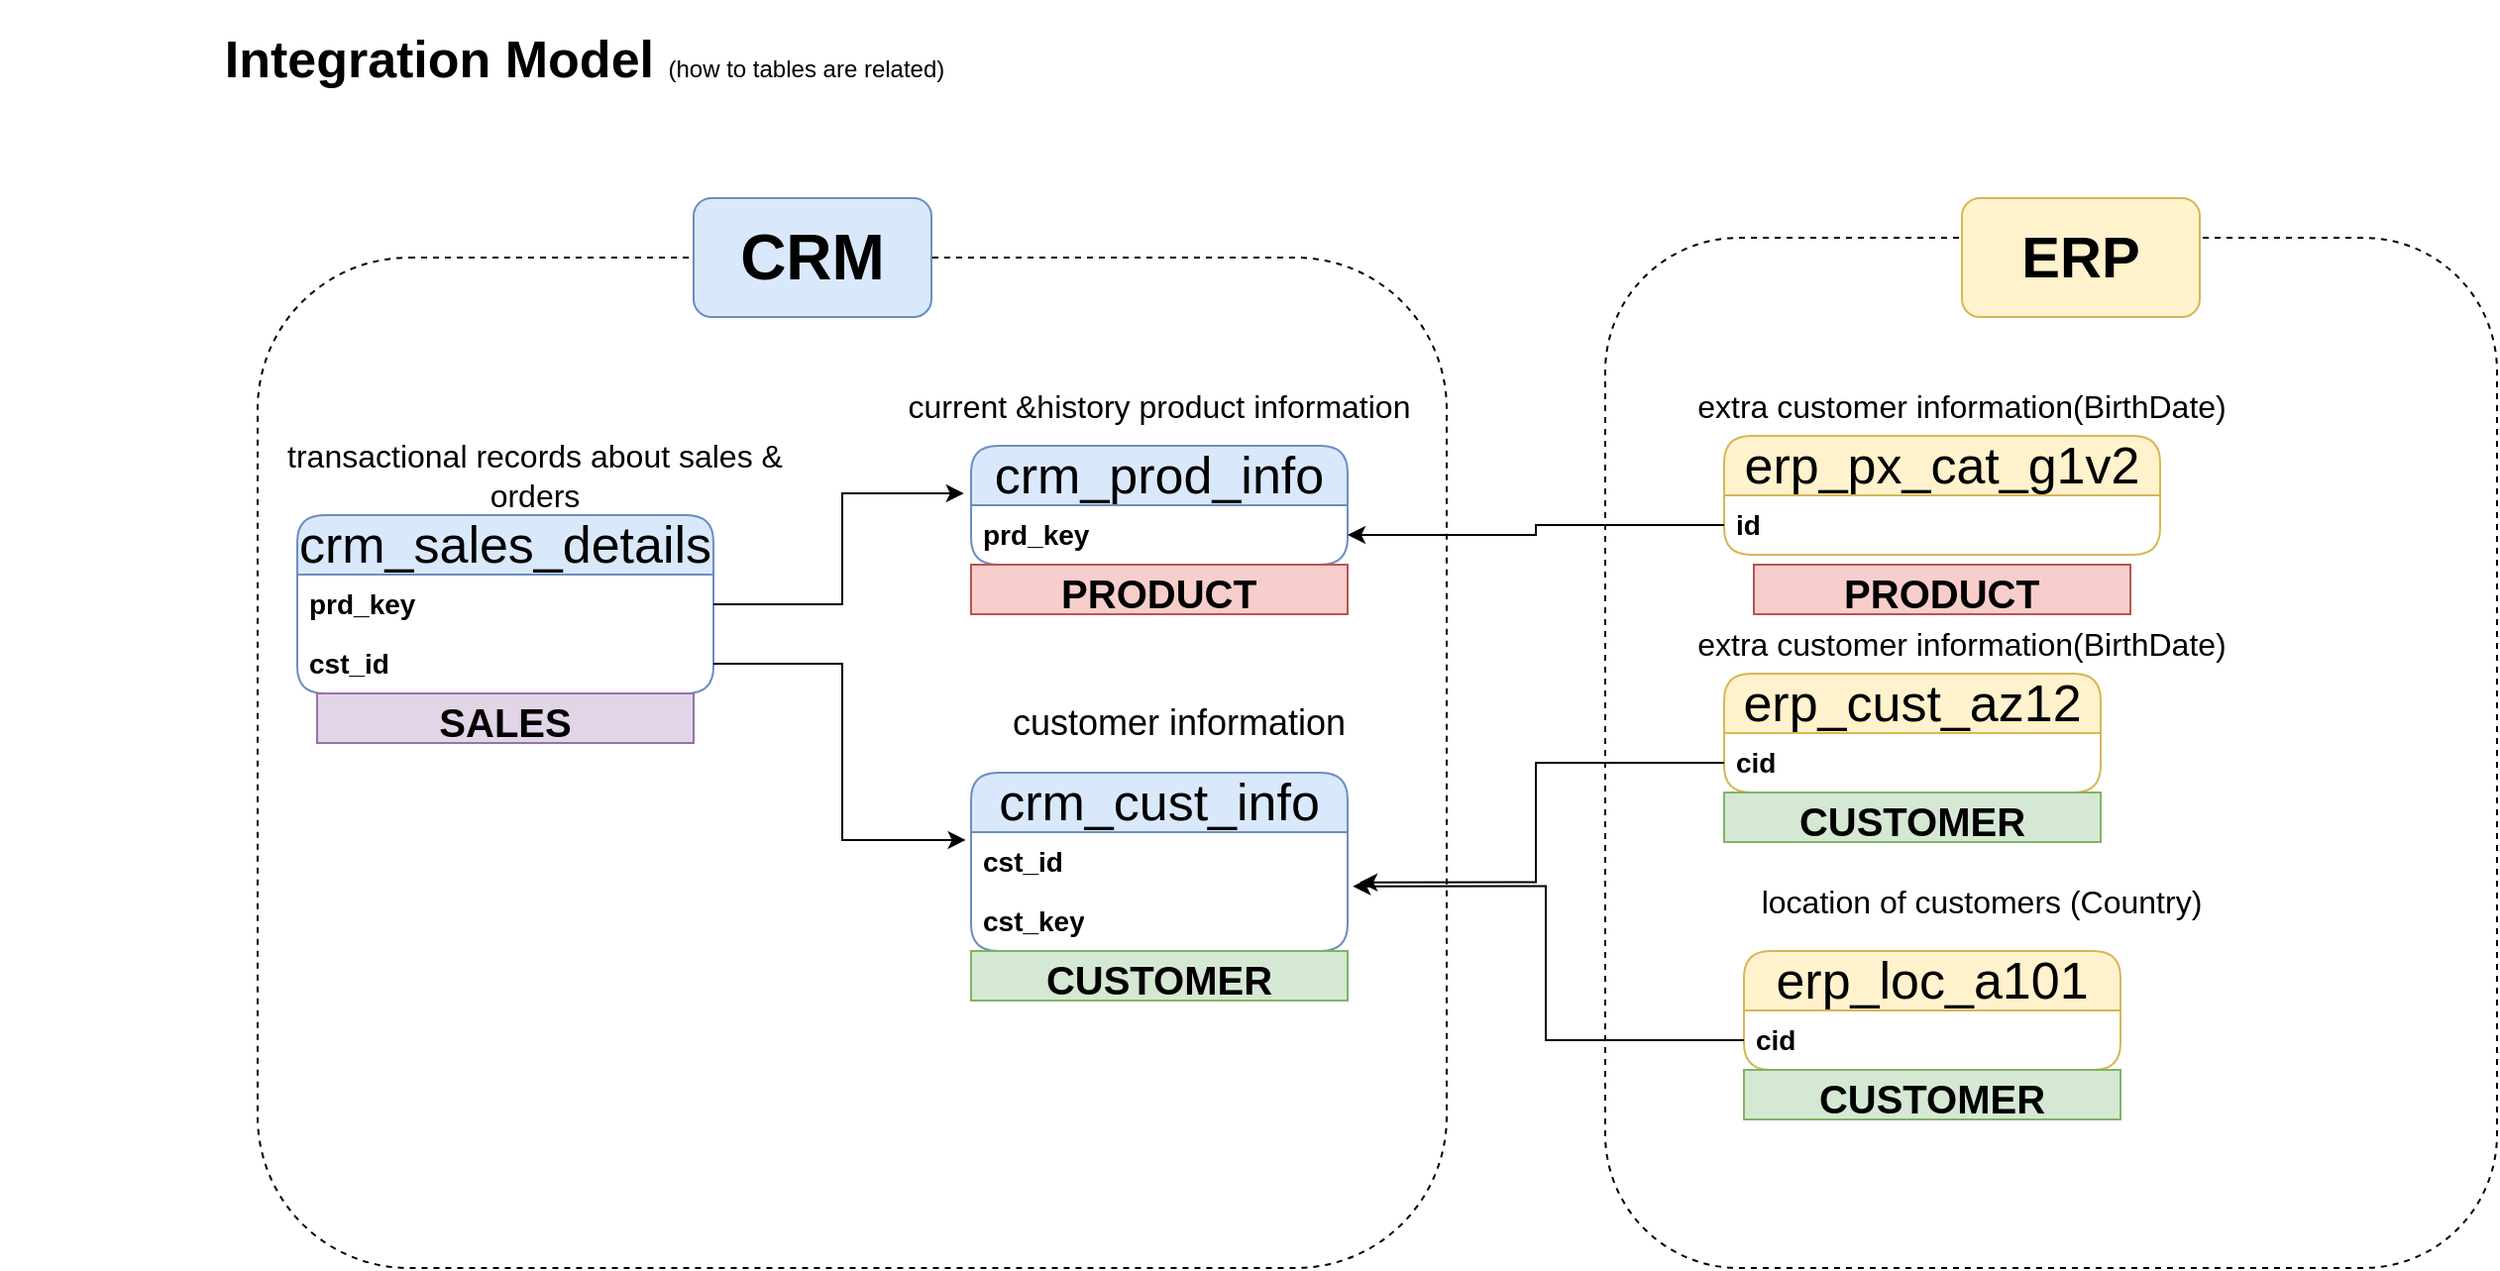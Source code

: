 <mxfile version="28.2.5">
  <diagram name="Page-1" id="O5WXcYFZ2S0y1Yo8877V">
    <mxGraphModel dx="2108" dy="1056" grid="1" gridSize="10" guides="1" tooltips="1" connect="1" arrows="1" fold="1" page="1" pageScale="1" pageWidth="850" pageHeight="1100" math="0" shadow="0">
      <root>
        <mxCell id="0" />
        <mxCell id="1" parent="0" />
        <mxCell id="lsm1bGDpPcFfRCzxnVED-1" value="&lt;b&gt;&lt;font style=&quot;font-size: 26px;&quot;&gt;Integration Model &lt;/font&gt;&lt;/b&gt;(how to tables are related)" style="text;html=1;align=center;verticalAlign=middle;whiteSpace=wrap;rounded=0;" parent="1" vertex="1">
          <mxGeometry x="-130" y="20" width="590" height="60" as="geometry" />
        </mxCell>
        <mxCell id="lsm1bGDpPcFfRCzxnVED-2" value="crm_cust_info" style="swimlane;fontStyle=0;childLayout=stackLayout;horizontal=1;startSize=30;horizontalStack=0;resizeParent=1;resizeParentMax=0;resizeLast=0;collapsible=1;marginBottom=0;whiteSpace=wrap;html=1;rounded=1;fillColor=#dae8fc;strokeColor=#6c8ebf;fontSize=26;" parent="1" vertex="1">
          <mxGeometry x="360" y="410" width="190" height="90" as="geometry" />
        </mxCell>
        <mxCell id="lsm1bGDpPcFfRCzxnVED-3" value="&lt;b&gt;&lt;font style=&quot;font-size: 14px;&quot;&gt;cst_id&lt;/font&gt;&lt;/b&gt;" style="text;strokeColor=none;fillColor=none;align=left;verticalAlign=middle;spacingLeft=4;spacingRight=4;overflow=hidden;points=[[0,0.5],[1,0.5]];portConstraint=eastwest;rotatable=0;whiteSpace=wrap;html=1;" parent="lsm1bGDpPcFfRCzxnVED-2" vertex="1">
          <mxGeometry y="30" width="190" height="30" as="geometry" />
        </mxCell>
        <mxCell id="lsm1bGDpPcFfRCzxnVED-23" value="&lt;b&gt;&lt;font style=&quot;font-size: 14px;&quot;&gt;cst_key&lt;/font&gt;&lt;/b&gt;" style="text;strokeColor=none;fillColor=none;align=left;verticalAlign=middle;spacingLeft=4;spacingRight=4;overflow=hidden;points=[[0,0.5],[1,0.5]];portConstraint=eastwest;rotatable=0;whiteSpace=wrap;html=1;" parent="lsm1bGDpPcFfRCzxnVED-2" vertex="1">
          <mxGeometry y="60" width="190" height="30" as="geometry" />
        </mxCell>
        <mxCell id="lsm1bGDpPcFfRCzxnVED-6" value="customer information" style="text;html=1;align=center;verticalAlign=middle;whiteSpace=wrap;rounded=0;fontSize=18;" parent="1" vertex="1">
          <mxGeometry x="370" y="370" width="190" height="30" as="geometry" />
        </mxCell>
        <mxCell id="lsm1bGDpPcFfRCzxnVED-7" value="crm_prod_info" style="swimlane;fontStyle=0;childLayout=stackLayout;horizontal=1;startSize=30;horizontalStack=0;resizeParent=1;resizeParentMax=0;resizeLast=0;collapsible=1;marginBottom=0;whiteSpace=wrap;html=1;rounded=1;fillColor=#dae8fc;strokeColor=#6c8ebf;fontSize=26;" parent="1" vertex="1">
          <mxGeometry x="360" y="245" width="190" height="60" as="geometry" />
        </mxCell>
        <mxCell id="lsm1bGDpPcFfRCzxnVED-8" value="&lt;b&gt;&lt;font style=&quot;font-size: 14px;&quot;&gt;prd_key&lt;/font&gt;&lt;/b&gt;" style="text;strokeColor=none;fillColor=none;align=left;verticalAlign=middle;spacingLeft=4;spacingRight=4;overflow=hidden;points=[[0,0.5],[1,0.5]];portConstraint=eastwest;rotatable=0;whiteSpace=wrap;html=1;" parent="lsm1bGDpPcFfRCzxnVED-7" vertex="1">
          <mxGeometry y="30" width="190" height="30" as="geometry" />
        </mxCell>
        <mxCell id="lsm1bGDpPcFfRCzxnVED-9" value="current &amp;amp;history product information" style="text;html=1;align=center;verticalAlign=middle;whiteSpace=wrap;rounded=0;fontSize=16;" parent="1" vertex="1">
          <mxGeometry x="325" y="210" width="260" height="30" as="geometry" />
        </mxCell>
        <mxCell id="lsm1bGDpPcFfRCzxnVED-11" value="crm_sales_details" style="swimlane;fontStyle=0;childLayout=stackLayout;horizontal=1;startSize=30;horizontalStack=0;resizeParent=1;resizeParentMax=0;resizeLast=0;collapsible=1;marginBottom=0;whiteSpace=wrap;html=1;rounded=1;fillColor=#dae8fc;strokeColor=#6c8ebf;fontSize=26;" parent="1" vertex="1">
          <mxGeometry x="20" y="280" width="210" height="90" as="geometry" />
        </mxCell>
        <mxCell id="lsm1bGDpPcFfRCzxnVED-12" value="&lt;b&gt;&lt;font style=&quot;font-size: 14px;&quot;&gt;prd_key&lt;/font&gt;&lt;/b&gt;" style="text;strokeColor=none;fillColor=none;align=left;verticalAlign=middle;spacingLeft=4;spacingRight=4;overflow=hidden;points=[[0,0.5],[1,0.5]];portConstraint=eastwest;rotatable=0;whiteSpace=wrap;html=1;" parent="lsm1bGDpPcFfRCzxnVED-11" vertex="1">
          <mxGeometry y="30" width="210" height="30" as="geometry" />
        </mxCell>
        <mxCell id="lsm1bGDpPcFfRCzxnVED-17" value="&lt;b&gt;&lt;font style=&quot;font-size: 14px;&quot;&gt;cst_id&lt;/font&gt;&lt;/b&gt;" style="text;strokeColor=none;fillColor=none;align=left;verticalAlign=middle;spacingLeft=4;spacingRight=4;overflow=hidden;points=[[0,0.5],[1,0.5]];portConstraint=eastwest;rotatable=0;whiteSpace=wrap;html=1;" parent="lsm1bGDpPcFfRCzxnVED-11" vertex="1">
          <mxGeometry y="60" width="210" height="30" as="geometry" />
        </mxCell>
        <mxCell id="lsm1bGDpPcFfRCzxnVED-13" value="transactional records about sales &amp;amp; orders" style="text;html=1;align=center;verticalAlign=middle;whiteSpace=wrap;rounded=0;fontSize=16;" parent="1" vertex="1">
          <mxGeometry x="10" y="245" width="260" height="30" as="geometry" />
        </mxCell>
        <mxCell id="lsm1bGDpPcFfRCzxnVED-18" style="edgeStyle=orthogonalEdgeStyle;rounded=0;orthogonalLoop=1;jettySize=auto;html=1;entryX=-0.014;entryY=0.133;entryDx=0;entryDy=0;entryPerimeter=0;" parent="1" source="lsm1bGDpPcFfRCzxnVED-17" target="lsm1bGDpPcFfRCzxnVED-3" edge="1">
          <mxGeometry relative="1" as="geometry" />
        </mxCell>
        <mxCell id="lsm1bGDpPcFfRCzxnVED-19" style="edgeStyle=orthogonalEdgeStyle;rounded=0;orthogonalLoop=1;jettySize=auto;html=1;entryX=-0.019;entryY=-0.2;entryDx=0;entryDy=0;entryPerimeter=0;" parent="1" source="lsm1bGDpPcFfRCzxnVED-12" target="lsm1bGDpPcFfRCzxnVED-8" edge="1">
          <mxGeometry relative="1" as="geometry" />
        </mxCell>
        <mxCell id="lsm1bGDpPcFfRCzxnVED-20" value="erp_cust_az12" style="swimlane;fontStyle=0;childLayout=stackLayout;horizontal=1;startSize=30;horizontalStack=0;resizeParent=1;resizeParentMax=0;resizeLast=0;collapsible=1;marginBottom=0;whiteSpace=wrap;html=1;rounded=1;fillColor=#fff2cc;strokeColor=#d6b656;fontSize=26;" parent="1" vertex="1">
          <mxGeometry x="740" y="360" width="190" height="60" as="geometry" />
        </mxCell>
        <mxCell id="lsm1bGDpPcFfRCzxnVED-21" value="&lt;b&gt;&lt;font style=&quot;font-size: 14px;&quot;&gt;cid&lt;/font&gt;&lt;/b&gt;" style="text;strokeColor=none;fillColor=none;align=left;verticalAlign=middle;spacingLeft=4;spacingRight=4;overflow=hidden;points=[[0,0.5],[1,0.5]];portConstraint=eastwest;rotatable=0;whiteSpace=wrap;html=1;" parent="lsm1bGDpPcFfRCzxnVED-20" vertex="1">
          <mxGeometry y="30" width="190" height="30" as="geometry" />
        </mxCell>
        <mxCell id="lsm1bGDpPcFfRCzxnVED-22" value="extra customer information(BirthDate)" style="text;html=1;align=center;verticalAlign=middle;whiteSpace=wrap;rounded=0;fontSize=16;" parent="1" vertex="1">
          <mxGeometry x="720" y="330" width="280" height="30" as="geometry" />
        </mxCell>
        <mxCell id="lsm1bGDpPcFfRCzxnVED-25" style="edgeStyle=orthogonalEdgeStyle;rounded=0;orthogonalLoop=1;jettySize=auto;html=1;entryX=1.032;entryY=-0.156;entryDx=0;entryDy=0;entryPerimeter=0;" parent="1" source="lsm1bGDpPcFfRCzxnVED-21" target="lsm1bGDpPcFfRCzxnVED-23" edge="1">
          <mxGeometry relative="1" as="geometry" />
        </mxCell>
        <mxCell id="lsm1bGDpPcFfRCzxnVED-28" value="erp_loc_a101" style="swimlane;fontStyle=0;childLayout=stackLayout;horizontal=1;startSize=30;horizontalStack=0;resizeParent=1;resizeParentMax=0;resizeLast=0;collapsible=1;marginBottom=0;whiteSpace=wrap;html=1;rounded=1;fillColor=#fff2cc;strokeColor=#d6b656;fontSize=26;" parent="1" vertex="1">
          <mxGeometry x="750" y="500" width="190" height="60" as="geometry" />
        </mxCell>
        <mxCell id="lsm1bGDpPcFfRCzxnVED-29" value="&lt;b&gt;&lt;font style=&quot;font-size: 14px;&quot;&gt;cid&lt;/font&gt;&lt;/b&gt;" style="text;strokeColor=none;fillColor=none;align=left;verticalAlign=middle;spacingLeft=4;spacingRight=4;overflow=hidden;points=[[0,0.5],[1,0.5]];portConstraint=eastwest;rotatable=0;whiteSpace=wrap;html=1;" parent="lsm1bGDpPcFfRCzxnVED-28" vertex="1">
          <mxGeometry y="30" width="190" height="30" as="geometry" />
        </mxCell>
        <mxCell id="lsm1bGDpPcFfRCzxnVED-30" value="location of customers (Country)" style="text;html=1;align=center;verticalAlign=middle;whiteSpace=wrap;rounded=0;fontSize=16;" parent="1" vertex="1">
          <mxGeometry x="730" y="460" width="280" height="30" as="geometry" />
        </mxCell>
        <mxCell id="lsm1bGDpPcFfRCzxnVED-37" style="edgeStyle=orthogonalEdgeStyle;rounded=0;orthogonalLoop=1;jettySize=auto;html=1;entryX=1.014;entryY=-0.089;entryDx=0;entryDy=0;entryPerimeter=0;" parent="1" source="lsm1bGDpPcFfRCzxnVED-29" target="lsm1bGDpPcFfRCzxnVED-23" edge="1">
          <mxGeometry relative="1" as="geometry" />
        </mxCell>
        <mxCell id="lsm1bGDpPcFfRCzxnVED-39" value="erp_px_cat_g1v2" style="swimlane;fontStyle=0;childLayout=stackLayout;horizontal=1;startSize=30;horizontalStack=0;resizeParent=1;resizeParentMax=0;resizeLast=0;collapsible=1;marginBottom=0;whiteSpace=wrap;html=1;rounded=1;fillColor=#fff2cc;strokeColor=#d6b656;fontSize=26;" parent="1" vertex="1">
          <mxGeometry x="740" y="240" width="220" height="60" as="geometry" />
        </mxCell>
        <mxCell id="lsm1bGDpPcFfRCzxnVED-40" value="&lt;b&gt;&lt;font style=&quot;font-size: 14px;&quot;&gt;id&lt;/font&gt;&lt;/b&gt;" style="text;strokeColor=none;fillColor=none;align=left;verticalAlign=middle;spacingLeft=4;spacingRight=4;overflow=hidden;points=[[0,0.5],[1,0.5]];portConstraint=eastwest;rotatable=0;whiteSpace=wrap;html=1;" parent="lsm1bGDpPcFfRCzxnVED-39" vertex="1">
          <mxGeometry y="30" width="220" height="30" as="geometry" />
        </mxCell>
        <mxCell id="lsm1bGDpPcFfRCzxnVED-41" value="extra customer information(BirthDate)" style="text;html=1;align=center;verticalAlign=middle;whiteSpace=wrap;rounded=0;fontSize=16;" parent="1" vertex="1">
          <mxGeometry x="720" y="210" width="280" height="30" as="geometry" />
        </mxCell>
        <mxCell id="lsm1bGDpPcFfRCzxnVED-42" style="edgeStyle=orthogonalEdgeStyle;rounded=0;orthogonalLoop=1;jettySize=auto;html=1;entryX=1;entryY=0.5;entryDx=0;entryDy=0;" parent="1" source="lsm1bGDpPcFfRCzxnVED-40" target="lsm1bGDpPcFfRCzxnVED-8" edge="1">
          <mxGeometry relative="1" as="geometry" />
        </mxCell>
        <mxCell id="lsm1bGDpPcFfRCzxnVED-43" value="" style="rounded=1;whiteSpace=wrap;html=1;fillColor=none;dashed=1;" parent="1" vertex="1">
          <mxGeometry y="150" width="600" height="510" as="geometry" />
        </mxCell>
        <mxCell id="lsm1bGDpPcFfRCzxnVED-44" value="CRM" style="rounded=1;whiteSpace=wrap;html=1;fontSize=32;fontStyle=1;fillColor=#dae8fc;strokeColor=#6c8ebf;" parent="1" vertex="1">
          <mxGeometry x="220" y="120" width="120" height="60" as="geometry" />
        </mxCell>
        <mxCell id="lsm1bGDpPcFfRCzxnVED-45" value="" style="rounded=1;whiteSpace=wrap;html=1;fillColor=none;dashed=1;" parent="1" vertex="1">
          <mxGeometry x="680" y="140" width="450" height="520" as="geometry" />
        </mxCell>
        <mxCell id="lsm1bGDpPcFfRCzxnVED-46" value="&lt;font style=&quot;font-size: 29px;&quot;&gt;&lt;b&gt;ERP&lt;/b&gt;&lt;/font&gt;" style="rounded=1;whiteSpace=wrap;html=1;fillColor=#fff2cc;strokeColor=#d6b656;" parent="1" vertex="1">
          <mxGeometry x="860" y="120" width="120" height="60" as="geometry" />
        </mxCell>
        <mxCell id="MM7jKmEQiaTfvohOO13P-1" value="&lt;b&gt;PRODUCT&lt;/b&gt;" style="text;html=1;strokeColor=#b85450;fillColor=#f8cecc;align=center;verticalAlign=middle;whiteSpace=wrap;overflow=hidden;fontSize=20;" vertex="1" parent="1">
          <mxGeometry x="360" y="305" width="190" height="25" as="geometry" />
        </mxCell>
        <mxCell id="MM7jKmEQiaTfvohOO13P-4" value="&lt;b&gt;PRODUCT&lt;/b&gt;" style="text;html=1;strokeColor=#b85450;fillColor=#f8cecc;align=center;verticalAlign=middle;whiteSpace=wrap;overflow=hidden;fontSize=20;" vertex="1" parent="1">
          <mxGeometry x="755" y="305" width="190" height="25" as="geometry" />
        </mxCell>
        <mxCell id="MM7jKmEQiaTfvohOO13P-5" value="&lt;b&gt;CUSTOMER&lt;/b&gt;" style="text;html=1;strokeColor=#82b366;fillColor=#d5e8d4;align=center;verticalAlign=middle;whiteSpace=wrap;overflow=hidden;fontSize=20;" vertex="1" parent="1">
          <mxGeometry x="360" y="500" width="190" height="25" as="geometry" />
        </mxCell>
        <mxCell id="MM7jKmEQiaTfvohOO13P-6" value="&lt;b&gt;CUSTOMER&lt;/b&gt;" style="text;html=1;strokeColor=#82b366;fillColor=#d5e8d4;align=center;verticalAlign=middle;whiteSpace=wrap;overflow=hidden;fontSize=20;" vertex="1" parent="1">
          <mxGeometry x="740" y="420" width="190" height="25" as="geometry" />
        </mxCell>
        <mxCell id="MM7jKmEQiaTfvohOO13P-7" value="&lt;b&gt;CUSTOMER&lt;/b&gt;" style="text;html=1;strokeColor=#82b366;fillColor=#d5e8d4;align=center;verticalAlign=middle;whiteSpace=wrap;overflow=hidden;fontSize=20;" vertex="1" parent="1">
          <mxGeometry x="750" y="560" width="190" height="25" as="geometry" />
        </mxCell>
        <mxCell id="MM7jKmEQiaTfvohOO13P-8" value="&lt;b&gt;SALES&lt;/b&gt;" style="text;html=1;strokeColor=#9673a6;fillColor=#e1d5e7;align=center;verticalAlign=middle;whiteSpace=wrap;overflow=hidden;fontSize=20;" vertex="1" parent="1">
          <mxGeometry x="30" y="370" width="190" height="25" as="geometry" />
        </mxCell>
      </root>
    </mxGraphModel>
  </diagram>
</mxfile>
